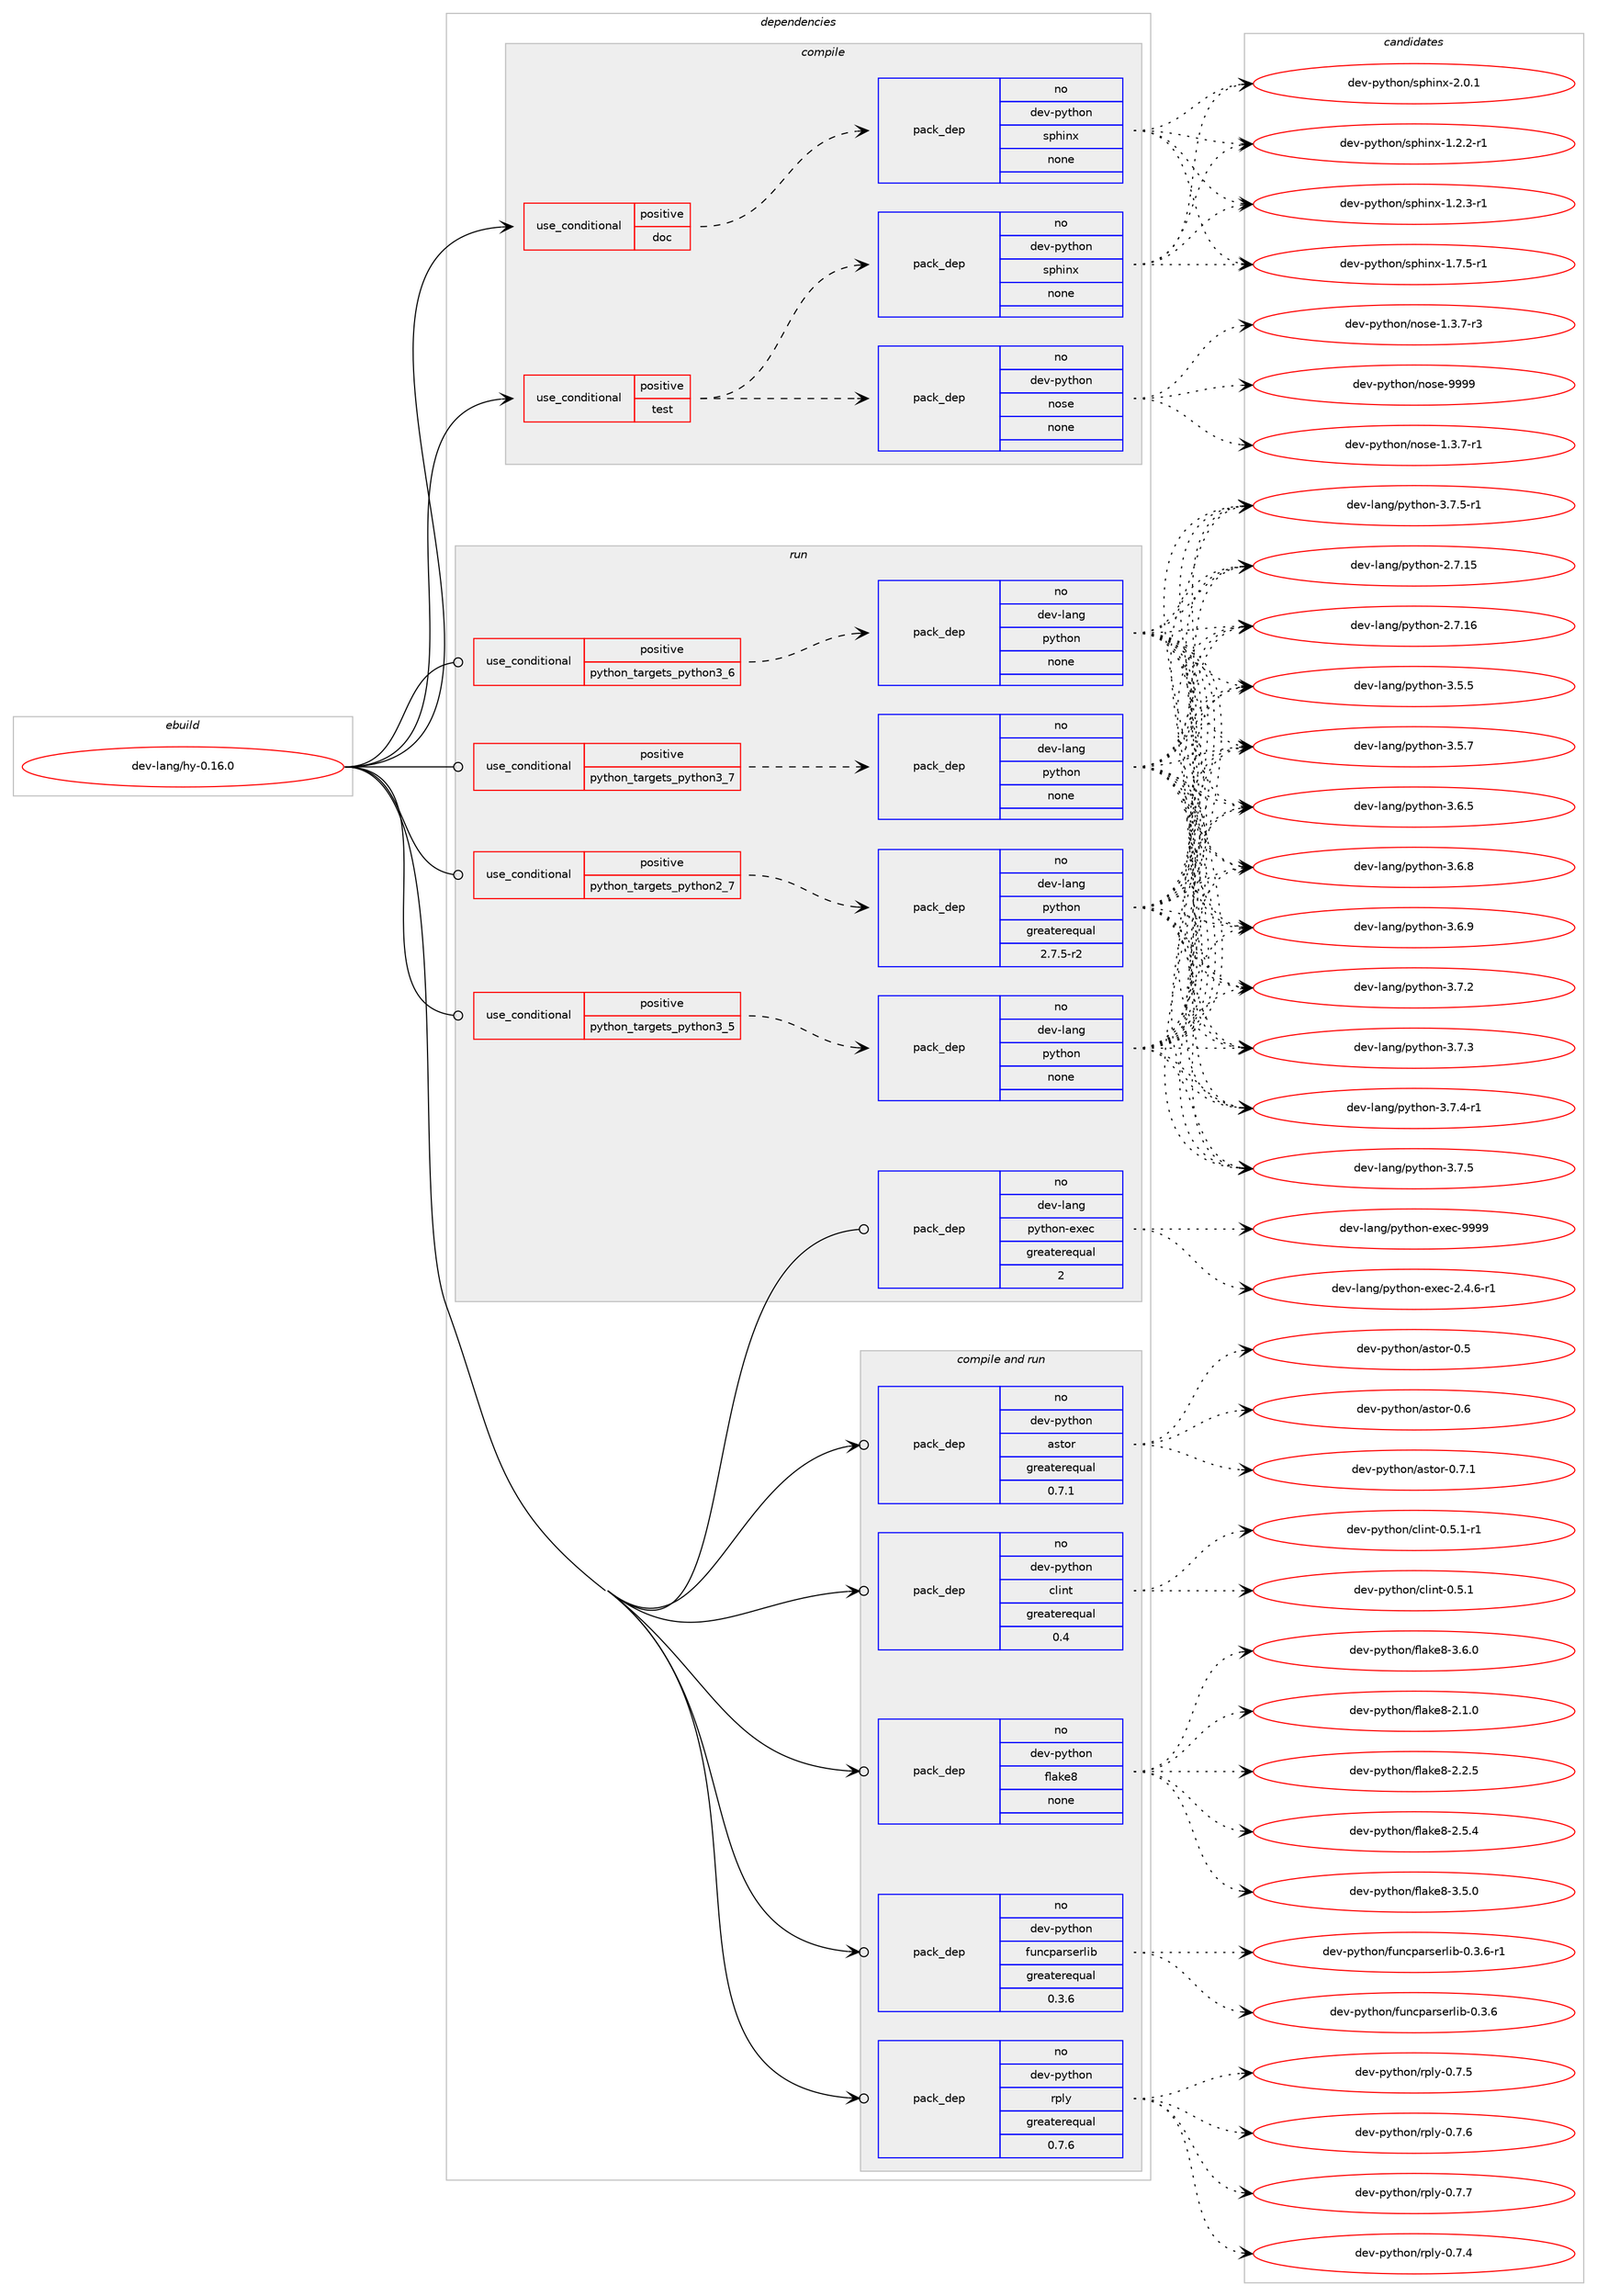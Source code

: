 digraph prolog {

# *************
# Graph options
# *************

newrank=true;
concentrate=true;
compound=true;
graph [rankdir=LR,fontname=Helvetica,fontsize=10,ranksep=1.5];#, ranksep=2.5, nodesep=0.2];
edge  [arrowhead=vee];
node  [fontname=Helvetica,fontsize=10];

# **********
# The ebuild
# **********

subgraph cluster_leftcol {
color=gray;
rank=same;
label=<<i>ebuild</i>>;
id [label="dev-lang/hy-0.16.0", color=red, width=4, href="../dev-lang/hy-0.16.0.svg"];
}

# ****************
# The dependencies
# ****************

subgraph cluster_midcol {
color=gray;
label=<<i>dependencies</i>>;
subgraph cluster_compile {
fillcolor="#eeeeee";
style=filled;
label=<<i>compile</i>>;
subgraph cond129851 {
dependency558422 [label=<<TABLE BORDER="0" CELLBORDER="1" CELLSPACING="0" CELLPADDING="4"><TR><TD ROWSPAN="3" CELLPADDING="10">use_conditional</TD></TR><TR><TD>positive</TD></TR><TR><TD>doc</TD></TR></TABLE>>, shape=none, color=red];
subgraph pack417357 {
dependency558423 [label=<<TABLE BORDER="0" CELLBORDER="1" CELLSPACING="0" CELLPADDING="4" WIDTH="220"><TR><TD ROWSPAN="6" CELLPADDING="30">pack_dep</TD></TR><TR><TD WIDTH="110">no</TD></TR><TR><TD>dev-python</TD></TR><TR><TD>sphinx</TD></TR><TR><TD>none</TD></TR><TR><TD></TD></TR></TABLE>>, shape=none, color=blue];
}
dependency558422:e -> dependency558423:w [weight=20,style="dashed",arrowhead="vee"];
}
id:e -> dependency558422:w [weight=20,style="solid",arrowhead="vee"];
subgraph cond129852 {
dependency558424 [label=<<TABLE BORDER="0" CELLBORDER="1" CELLSPACING="0" CELLPADDING="4"><TR><TD ROWSPAN="3" CELLPADDING="10">use_conditional</TD></TR><TR><TD>positive</TD></TR><TR><TD>test</TD></TR></TABLE>>, shape=none, color=red];
subgraph pack417358 {
dependency558425 [label=<<TABLE BORDER="0" CELLBORDER="1" CELLSPACING="0" CELLPADDING="4" WIDTH="220"><TR><TD ROWSPAN="6" CELLPADDING="30">pack_dep</TD></TR><TR><TD WIDTH="110">no</TD></TR><TR><TD>dev-python</TD></TR><TR><TD>nose</TD></TR><TR><TD>none</TD></TR><TR><TD></TD></TR></TABLE>>, shape=none, color=blue];
}
dependency558424:e -> dependency558425:w [weight=20,style="dashed",arrowhead="vee"];
subgraph pack417359 {
dependency558426 [label=<<TABLE BORDER="0" CELLBORDER="1" CELLSPACING="0" CELLPADDING="4" WIDTH="220"><TR><TD ROWSPAN="6" CELLPADDING="30">pack_dep</TD></TR><TR><TD WIDTH="110">no</TD></TR><TR><TD>dev-python</TD></TR><TR><TD>sphinx</TD></TR><TR><TD>none</TD></TR><TR><TD></TD></TR></TABLE>>, shape=none, color=blue];
}
dependency558424:e -> dependency558426:w [weight=20,style="dashed",arrowhead="vee"];
}
id:e -> dependency558424:w [weight=20,style="solid",arrowhead="vee"];
}
subgraph cluster_compileandrun {
fillcolor="#eeeeee";
style=filled;
label=<<i>compile and run</i>>;
subgraph pack417360 {
dependency558427 [label=<<TABLE BORDER="0" CELLBORDER="1" CELLSPACING="0" CELLPADDING="4" WIDTH="220"><TR><TD ROWSPAN="6" CELLPADDING="30">pack_dep</TD></TR><TR><TD WIDTH="110">no</TD></TR><TR><TD>dev-python</TD></TR><TR><TD>astor</TD></TR><TR><TD>greaterequal</TD></TR><TR><TD>0.7.1</TD></TR></TABLE>>, shape=none, color=blue];
}
id:e -> dependency558427:w [weight=20,style="solid",arrowhead="odotvee"];
subgraph pack417361 {
dependency558428 [label=<<TABLE BORDER="0" CELLBORDER="1" CELLSPACING="0" CELLPADDING="4" WIDTH="220"><TR><TD ROWSPAN="6" CELLPADDING="30">pack_dep</TD></TR><TR><TD WIDTH="110">no</TD></TR><TR><TD>dev-python</TD></TR><TR><TD>clint</TD></TR><TR><TD>greaterequal</TD></TR><TR><TD>0.4</TD></TR></TABLE>>, shape=none, color=blue];
}
id:e -> dependency558428:w [weight=20,style="solid",arrowhead="odotvee"];
subgraph pack417362 {
dependency558429 [label=<<TABLE BORDER="0" CELLBORDER="1" CELLSPACING="0" CELLPADDING="4" WIDTH="220"><TR><TD ROWSPAN="6" CELLPADDING="30">pack_dep</TD></TR><TR><TD WIDTH="110">no</TD></TR><TR><TD>dev-python</TD></TR><TR><TD>flake8</TD></TR><TR><TD>none</TD></TR><TR><TD></TD></TR></TABLE>>, shape=none, color=blue];
}
id:e -> dependency558429:w [weight=20,style="solid",arrowhead="odotvee"];
subgraph pack417363 {
dependency558430 [label=<<TABLE BORDER="0" CELLBORDER="1" CELLSPACING="0" CELLPADDING="4" WIDTH="220"><TR><TD ROWSPAN="6" CELLPADDING="30">pack_dep</TD></TR><TR><TD WIDTH="110">no</TD></TR><TR><TD>dev-python</TD></TR><TR><TD>funcparserlib</TD></TR><TR><TD>greaterequal</TD></TR><TR><TD>0.3.6</TD></TR></TABLE>>, shape=none, color=blue];
}
id:e -> dependency558430:w [weight=20,style="solid",arrowhead="odotvee"];
subgraph pack417364 {
dependency558431 [label=<<TABLE BORDER="0" CELLBORDER="1" CELLSPACING="0" CELLPADDING="4" WIDTH="220"><TR><TD ROWSPAN="6" CELLPADDING="30">pack_dep</TD></TR><TR><TD WIDTH="110">no</TD></TR><TR><TD>dev-python</TD></TR><TR><TD>rply</TD></TR><TR><TD>greaterequal</TD></TR><TR><TD>0.7.6</TD></TR></TABLE>>, shape=none, color=blue];
}
id:e -> dependency558431:w [weight=20,style="solid",arrowhead="odotvee"];
}
subgraph cluster_run {
fillcolor="#eeeeee";
style=filled;
label=<<i>run</i>>;
subgraph cond129853 {
dependency558432 [label=<<TABLE BORDER="0" CELLBORDER="1" CELLSPACING="0" CELLPADDING="4"><TR><TD ROWSPAN="3" CELLPADDING="10">use_conditional</TD></TR><TR><TD>positive</TD></TR><TR><TD>python_targets_python2_7</TD></TR></TABLE>>, shape=none, color=red];
subgraph pack417365 {
dependency558433 [label=<<TABLE BORDER="0" CELLBORDER="1" CELLSPACING="0" CELLPADDING="4" WIDTH="220"><TR><TD ROWSPAN="6" CELLPADDING="30">pack_dep</TD></TR><TR><TD WIDTH="110">no</TD></TR><TR><TD>dev-lang</TD></TR><TR><TD>python</TD></TR><TR><TD>greaterequal</TD></TR><TR><TD>2.7.5-r2</TD></TR></TABLE>>, shape=none, color=blue];
}
dependency558432:e -> dependency558433:w [weight=20,style="dashed",arrowhead="vee"];
}
id:e -> dependency558432:w [weight=20,style="solid",arrowhead="odot"];
subgraph cond129854 {
dependency558434 [label=<<TABLE BORDER="0" CELLBORDER="1" CELLSPACING="0" CELLPADDING="4"><TR><TD ROWSPAN="3" CELLPADDING="10">use_conditional</TD></TR><TR><TD>positive</TD></TR><TR><TD>python_targets_python3_5</TD></TR></TABLE>>, shape=none, color=red];
subgraph pack417366 {
dependency558435 [label=<<TABLE BORDER="0" CELLBORDER="1" CELLSPACING="0" CELLPADDING="4" WIDTH="220"><TR><TD ROWSPAN="6" CELLPADDING="30">pack_dep</TD></TR><TR><TD WIDTH="110">no</TD></TR><TR><TD>dev-lang</TD></TR><TR><TD>python</TD></TR><TR><TD>none</TD></TR><TR><TD></TD></TR></TABLE>>, shape=none, color=blue];
}
dependency558434:e -> dependency558435:w [weight=20,style="dashed",arrowhead="vee"];
}
id:e -> dependency558434:w [weight=20,style="solid",arrowhead="odot"];
subgraph cond129855 {
dependency558436 [label=<<TABLE BORDER="0" CELLBORDER="1" CELLSPACING="0" CELLPADDING="4"><TR><TD ROWSPAN="3" CELLPADDING="10">use_conditional</TD></TR><TR><TD>positive</TD></TR><TR><TD>python_targets_python3_6</TD></TR></TABLE>>, shape=none, color=red];
subgraph pack417367 {
dependency558437 [label=<<TABLE BORDER="0" CELLBORDER="1" CELLSPACING="0" CELLPADDING="4" WIDTH="220"><TR><TD ROWSPAN="6" CELLPADDING="30">pack_dep</TD></TR><TR><TD WIDTH="110">no</TD></TR><TR><TD>dev-lang</TD></TR><TR><TD>python</TD></TR><TR><TD>none</TD></TR><TR><TD></TD></TR></TABLE>>, shape=none, color=blue];
}
dependency558436:e -> dependency558437:w [weight=20,style="dashed",arrowhead="vee"];
}
id:e -> dependency558436:w [weight=20,style="solid",arrowhead="odot"];
subgraph cond129856 {
dependency558438 [label=<<TABLE BORDER="0" CELLBORDER="1" CELLSPACING="0" CELLPADDING="4"><TR><TD ROWSPAN="3" CELLPADDING="10">use_conditional</TD></TR><TR><TD>positive</TD></TR><TR><TD>python_targets_python3_7</TD></TR></TABLE>>, shape=none, color=red];
subgraph pack417368 {
dependency558439 [label=<<TABLE BORDER="0" CELLBORDER="1" CELLSPACING="0" CELLPADDING="4" WIDTH="220"><TR><TD ROWSPAN="6" CELLPADDING="30">pack_dep</TD></TR><TR><TD WIDTH="110">no</TD></TR><TR><TD>dev-lang</TD></TR><TR><TD>python</TD></TR><TR><TD>none</TD></TR><TR><TD></TD></TR></TABLE>>, shape=none, color=blue];
}
dependency558438:e -> dependency558439:w [weight=20,style="dashed",arrowhead="vee"];
}
id:e -> dependency558438:w [weight=20,style="solid",arrowhead="odot"];
subgraph pack417369 {
dependency558440 [label=<<TABLE BORDER="0" CELLBORDER="1" CELLSPACING="0" CELLPADDING="4" WIDTH="220"><TR><TD ROWSPAN="6" CELLPADDING="30">pack_dep</TD></TR><TR><TD WIDTH="110">no</TD></TR><TR><TD>dev-lang</TD></TR><TR><TD>python-exec</TD></TR><TR><TD>greaterequal</TD></TR><TR><TD>2</TD></TR></TABLE>>, shape=none, color=blue];
}
id:e -> dependency558440:w [weight=20,style="solid",arrowhead="odot"];
}
}

# **************
# The candidates
# **************

subgraph cluster_choices {
rank=same;
color=gray;
label=<<i>candidates</i>>;

subgraph choice417357 {
color=black;
nodesep=1;
choice10010111845112121116104111110471151121041051101204549465046504511449 [label="dev-python/sphinx-1.2.2-r1", color=red, width=4,href="../dev-python/sphinx-1.2.2-r1.svg"];
choice10010111845112121116104111110471151121041051101204549465046514511449 [label="dev-python/sphinx-1.2.3-r1", color=red, width=4,href="../dev-python/sphinx-1.2.3-r1.svg"];
choice10010111845112121116104111110471151121041051101204549465546534511449 [label="dev-python/sphinx-1.7.5-r1", color=red, width=4,href="../dev-python/sphinx-1.7.5-r1.svg"];
choice1001011184511212111610411111047115112104105110120455046484649 [label="dev-python/sphinx-2.0.1", color=red, width=4,href="../dev-python/sphinx-2.0.1.svg"];
dependency558423:e -> choice10010111845112121116104111110471151121041051101204549465046504511449:w [style=dotted,weight="100"];
dependency558423:e -> choice10010111845112121116104111110471151121041051101204549465046514511449:w [style=dotted,weight="100"];
dependency558423:e -> choice10010111845112121116104111110471151121041051101204549465546534511449:w [style=dotted,weight="100"];
dependency558423:e -> choice1001011184511212111610411111047115112104105110120455046484649:w [style=dotted,weight="100"];
}
subgraph choice417358 {
color=black;
nodesep=1;
choice10010111845112121116104111110471101111151014549465146554511449 [label="dev-python/nose-1.3.7-r1", color=red, width=4,href="../dev-python/nose-1.3.7-r1.svg"];
choice10010111845112121116104111110471101111151014549465146554511451 [label="dev-python/nose-1.3.7-r3", color=red, width=4,href="../dev-python/nose-1.3.7-r3.svg"];
choice10010111845112121116104111110471101111151014557575757 [label="dev-python/nose-9999", color=red, width=4,href="../dev-python/nose-9999.svg"];
dependency558425:e -> choice10010111845112121116104111110471101111151014549465146554511449:w [style=dotted,weight="100"];
dependency558425:e -> choice10010111845112121116104111110471101111151014549465146554511451:w [style=dotted,weight="100"];
dependency558425:e -> choice10010111845112121116104111110471101111151014557575757:w [style=dotted,weight="100"];
}
subgraph choice417359 {
color=black;
nodesep=1;
choice10010111845112121116104111110471151121041051101204549465046504511449 [label="dev-python/sphinx-1.2.2-r1", color=red, width=4,href="../dev-python/sphinx-1.2.2-r1.svg"];
choice10010111845112121116104111110471151121041051101204549465046514511449 [label="dev-python/sphinx-1.2.3-r1", color=red, width=4,href="../dev-python/sphinx-1.2.3-r1.svg"];
choice10010111845112121116104111110471151121041051101204549465546534511449 [label="dev-python/sphinx-1.7.5-r1", color=red, width=4,href="../dev-python/sphinx-1.7.5-r1.svg"];
choice1001011184511212111610411111047115112104105110120455046484649 [label="dev-python/sphinx-2.0.1", color=red, width=4,href="../dev-python/sphinx-2.0.1.svg"];
dependency558426:e -> choice10010111845112121116104111110471151121041051101204549465046504511449:w [style=dotted,weight="100"];
dependency558426:e -> choice10010111845112121116104111110471151121041051101204549465046514511449:w [style=dotted,weight="100"];
dependency558426:e -> choice10010111845112121116104111110471151121041051101204549465546534511449:w [style=dotted,weight="100"];
dependency558426:e -> choice1001011184511212111610411111047115112104105110120455046484649:w [style=dotted,weight="100"];
}
subgraph choice417360 {
color=black;
nodesep=1;
choice10010111845112121116104111110479711511611111445484653 [label="dev-python/astor-0.5", color=red, width=4,href="../dev-python/astor-0.5.svg"];
choice10010111845112121116104111110479711511611111445484654 [label="dev-python/astor-0.6", color=red, width=4,href="../dev-python/astor-0.6.svg"];
choice100101118451121211161041111104797115116111114454846554649 [label="dev-python/astor-0.7.1", color=red, width=4,href="../dev-python/astor-0.7.1.svg"];
dependency558427:e -> choice10010111845112121116104111110479711511611111445484653:w [style=dotted,weight="100"];
dependency558427:e -> choice10010111845112121116104111110479711511611111445484654:w [style=dotted,weight="100"];
dependency558427:e -> choice100101118451121211161041111104797115116111114454846554649:w [style=dotted,weight="100"];
}
subgraph choice417361 {
color=black;
nodesep=1;
choice100101118451121211161041111104799108105110116454846534649 [label="dev-python/clint-0.5.1", color=red, width=4,href="../dev-python/clint-0.5.1.svg"];
choice1001011184511212111610411111047991081051101164548465346494511449 [label="dev-python/clint-0.5.1-r1", color=red, width=4,href="../dev-python/clint-0.5.1-r1.svg"];
dependency558428:e -> choice100101118451121211161041111104799108105110116454846534649:w [style=dotted,weight="100"];
dependency558428:e -> choice1001011184511212111610411111047991081051101164548465346494511449:w [style=dotted,weight="100"];
}
subgraph choice417362 {
color=black;
nodesep=1;
choice10010111845112121116104111110471021089710710156455046494648 [label="dev-python/flake8-2.1.0", color=red, width=4,href="../dev-python/flake8-2.1.0.svg"];
choice10010111845112121116104111110471021089710710156455046504653 [label="dev-python/flake8-2.2.5", color=red, width=4,href="../dev-python/flake8-2.2.5.svg"];
choice10010111845112121116104111110471021089710710156455046534652 [label="dev-python/flake8-2.5.4", color=red, width=4,href="../dev-python/flake8-2.5.4.svg"];
choice10010111845112121116104111110471021089710710156455146534648 [label="dev-python/flake8-3.5.0", color=red, width=4,href="../dev-python/flake8-3.5.0.svg"];
choice10010111845112121116104111110471021089710710156455146544648 [label="dev-python/flake8-3.6.0", color=red, width=4,href="../dev-python/flake8-3.6.0.svg"];
dependency558429:e -> choice10010111845112121116104111110471021089710710156455046494648:w [style=dotted,weight="100"];
dependency558429:e -> choice10010111845112121116104111110471021089710710156455046504653:w [style=dotted,weight="100"];
dependency558429:e -> choice10010111845112121116104111110471021089710710156455046534652:w [style=dotted,weight="100"];
dependency558429:e -> choice10010111845112121116104111110471021089710710156455146534648:w [style=dotted,weight="100"];
dependency558429:e -> choice10010111845112121116104111110471021089710710156455146544648:w [style=dotted,weight="100"];
}
subgraph choice417363 {
color=black;
nodesep=1;
choice1001011184511212111610411111047102117110991129711411510111410810598454846514654 [label="dev-python/funcparserlib-0.3.6", color=red, width=4,href="../dev-python/funcparserlib-0.3.6.svg"];
choice10010111845112121116104111110471021171109911297114115101114108105984548465146544511449 [label="dev-python/funcparserlib-0.3.6-r1", color=red, width=4,href="../dev-python/funcparserlib-0.3.6-r1.svg"];
dependency558430:e -> choice1001011184511212111610411111047102117110991129711411510111410810598454846514654:w [style=dotted,weight="100"];
dependency558430:e -> choice10010111845112121116104111110471021171109911297114115101114108105984548465146544511449:w [style=dotted,weight="100"];
}
subgraph choice417364 {
color=black;
nodesep=1;
choice1001011184511212111610411111047114112108121454846554652 [label="dev-python/rply-0.7.4", color=red, width=4,href="../dev-python/rply-0.7.4.svg"];
choice1001011184511212111610411111047114112108121454846554653 [label="dev-python/rply-0.7.5", color=red, width=4,href="../dev-python/rply-0.7.5.svg"];
choice1001011184511212111610411111047114112108121454846554654 [label="dev-python/rply-0.7.6", color=red, width=4,href="../dev-python/rply-0.7.6.svg"];
choice1001011184511212111610411111047114112108121454846554655 [label="dev-python/rply-0.7.7", color=red, width=4,href="../dev-python/rply-0.7.7.svg"];
dependency558431:e -> choice1001011184511212111610411111047114112108121454846554652:w [style=dotted,weight="100"];
dependency558431:e -> choice1001011184511212111610411111047114112108121454846554653:w [style=dotted,weight="100"];
dependency558431:e -> choice1001011184511212111610411111047114112108121454846554654:w [style=dotted,weight="100"];
dependency558431:e -> choice1001011184511212111610411111047114112108121454846554655:w [style=dotted,weight="100"];
}
subgraph choice417365 {
color=black;
nodesep=1;
choice10010111845108971101034711212111610411111045504655464953 [label="dev-lang/python-2.7.15", color=red, width=4,href="../dev-lang/python-2.7.15.svg"];
choice10010111845108971101034711212111610411111045504655464954 [label="dev-lang/python-2.7.16", color=red, width=4,href="../dev-lang/python-2.7.16.svg"];
choice100101118451089711010347112121116104111110455146534653 [label="dev-lang/python-3.5.5", color=red, width=4,href="../dev-lang/python-3.5.5.svg"];
choice100101118451089711010347112121116104111110455146534655 [label="dev-lang/python-3.5.7", color=red, width=4,href="../dev-lang/python-3.5.7.svg"];
choice100101118451089711010347112121116104111110455146544653 [label="dev-lang/python-3.6.5", color=red, width=4,href="../dev-lang/python-3.6.5.svg"];
choice100101118451089711010347112121116104111110455146544656 [label="dev-lang/python-3.6.8", color=red, width=4,href="../dev-lang/python-3.6.8.svg"];
choice100101118451089711010347112121116104111110455146544657 [label="dev-lang/python-3.6.9", color=red, width=4,href="../dev-lang/python-3.6.9.svg"];
choice100101118451089711010347112121116104111110455146554650 [label="dev-lang/python-3.7.2", color=red, width=4,href="../dev-lang/python-3.7.2.svg"];
choice100101118451089711010347112121116104111110455146554651 [label="dev-lang/python-3.7.3", color=red, width=4,href="../dev-lang/python-3.7.3.svg"];
choice1001011184510897110103471121211161041111104551465546524511449 [label="dev-lang/python-3.7.4-r1", color=red, width=4,href="../dev-lang/python-3.7.4-r1.svg"];
choice100101118451089711010347112121116104111110455146554653 [label="dev-lang/python-3.7.5", color=red, width=4,href="../dev-lang/python-3.7.5.svg"];
choice1001011184510897110103471121211161041111104551465546534511449 [label="dev-lang/python-3.7.5-r1", color=red, width=4,href="../dev-lang/python-3.7.5-r1.svg"];
dependency558433:e -> choice10010111845108971101034711212111610411111045504655464953:w [style=dotted,weight="100"];
dependency558433:e -> choice10010111845108971101034711212111610411111045504655464954:w [style=dotted,weight="100"];
dependency558433:e -> choice100101118451089711010347112121116104111110455146534653:w [style=dotted,weight="100"];
dependency558433:e -> choice100101118451089711010347112121116104111110455146534655:w [style=dotted,weight="100"];
dependency558433:e -> choice100101118451089711010347112121116104111110455146544653:w [style=dotted,weight="100"];
dependency558433:e -> choice100101118451089711010347112121116104111110455146544656:w [style=dotted,weight="100"];
dependency558433:e -> choice100101118451089711010347112121116104111110455146544657:w [style=dotted,weight="100"];
dependency558433:e -> choice100101118451089711010347112121116104111110455146554650:w [style=dotted,weight="100"];
dependency558433:e -> choice100101118451089711010347112121116104111110455146554651:w [style=dotted,weight="100"];
dependency558433:e -> choice1001011184510897110103471121211161041111104551465546524511449:w [style=dotted,weight="100"];
dependency558433:e -> choice100101118451089711010347112121116104111110455146554653:w [style=dotted,weight="100"];
dependency558433:e -> choice1001011184510897110103471121211161041111104551465546534511449:w [style=dotted,weight="100"];
}
subgraph choice417366 {
color=black;
nodesep=1;
choice10010111845108971101034711212111610411111045504655464953 [label="dev-lang/python-2.7.15", color=red, width=4,href="../dev-lang/python-2.7.15.svg"];
choice10010111845108971101034711212111610411111045504655464954 [label="dev-lang/python-2.7.16", color=red, width=4,href="../dev-lang/python-2.7.16.svg"];
choice100101118451089711010347112121116104111110455146534653 [label="dev-lang/python-3.5.5", color=red, width=4,href="../dev-lang/python-3.5.5.svg"];
choice100101118451089711010347112121116104111110455146534655 [label="dev-lang/python-3.5.7", color=red, width=4,href="../dev-lang/python-3.5.7.svg"];
choice100101118451089711010347112121116104111110455146544653 [label="dev-lang/python-3.6.5", color=red, width=4,href="../dev-lang/python-3.6.5.svg"];
choice100101118451089711010347112121116104111110455146544656 [label="dev-lang/python-3.6.8", color=red, width=4,href="../dev-lang/python-3.6.8.svg"];
choice100101118451089711010347112121116104111110455146544657 [label="dev-lang/python-3.6.9", color=red, width=4,href="../dev-lang/python-3.6.9.svg"];
choice100101118451089711010347112121116104111110455146554650 [label="dev-lang/python-3.7.2", color=red, width=4,href="../dev-lang/python-3.7.2.svg"];
choice100101118451089711010347112121116104111110455146554651 [label="dev-lang/python-3.7.3", color=red, width=4,href="../dev-lang/python-3.7.3.svg"];
choice1001011184510897110103471121211161041111104551465546524511449 [label="dev-lang/python-3.7.4-r1", color=red, width=4,href="../dev-lang/python-3.7.4-r1.svg"];
choice100101118451089711010347112121116104111110455146554653 [label="dev-lang/python-3.7.5", color=red, width=4,href="../dev-lang/python-3.7.5.svg"];
choice1001011184510897110103471121211161041111104551465546534511449 [label="dev-lang/python-3.7.5-r1", color=red, width=4,href="../dev-lang/python-3.7.5-r1.svg"];
dependency558435:e -> choice10010111845108971101034711212111610411111045504655464953:w [style=dotted,weight="100"];
dependency558435:e -> choice10010111845108971101034711212111610411111045504655464954:w [style=dotted,weight="100"];
dependency558435:e -> choice100101118451089711010347112121116104111110455146534653:w [style=dotted,weight="100"];
dependency558435:e -> choice100101118451089711010347112121116104111110455146534655:w [style=dotted,weight="100"];
dependency558435:e -> choice100101118451089711010347112121116104111110455146544653:w [style=dotted,weight="100"];
dependency558435:e -> choice100101118451089711010347112121116104111110455146544656:w [style=dotted,weight="100"];
dependency558435:e -> choice100101118451089711010347112121116104111110455146544657:w [style=dotted,weight="100"];
dependency558435:e -> choice100101118451089711010347112121116104111110455146554650:w [style=dotted,weight="100"];
dependency558435:e -> choice100101118451089711010347112121116104111110455146554651:w [style=dotted,weight="100"];
dependency558435:e -> choice1001011184510897110103471121211161041111104551465546524511449:w [style=dotted,weight="100"];
dependency558435:e -> choice100101118451089711010347112121116104111110455146554653:w [style=dotted,weight="100"];
dependency558435:e -> choice1001011184510897110103471121211161041111104551465546534511449:w [style=dotted,weight="100"];
}
subgraph choice417367 {
color=black;
nodesep=1;
choice10010111845108971101034711212111610411111045504655464953 [label="dev-lang/python-2.7.15", color=red, width=4,href="../dev-lang/python-2.7.15.svg"];
choice10010111845108971101034711212111610411111045504655464954 [label="dev-lang/python-2.7.16", color=red, width=4,href="../dev-lang/python-2.7.16.svg"];
choice100101118451089711010347112121116104111110455146534653 [label="dev-lang/python-3.5.5", color=red, width=4,href="../dev-lang/python-3.5.5.svg"];
choice100101118451089711010347112121116104111110455146534655 [label="dev-lang/python-3.5.7", color=red, width=4,href="../dev-lang/python-3.5.7.svg"];
choice100101118451089711010347112121116104111110455146544653 [label="dev-lang/python-3.6.5", color=red, width=4,href="../dev-lang/python-3.6.5.svg"];
choice100101118451089711010347112121116104111110455146544656 [label="dev-lang/python-3.6.8", color=red, width=4,href="../dev-lang/python-3.6.8.svg"];
choice100101118451089711010347112121116104111110455146544657 [label="dev-lang/python-3.6.9", color=red, width=4,href="../dev-lang/python-3.6.9.svg"];
choice100101118451089711010347112121116104111110455146554650 [label="dev-lang/python-3.7.2", color=red, width=4,href="../dev-lang/python-3.7.2.svg"];
choice100101118451089711010347112121116104111110455146554651 [label="dev-lang/python-3.7.3", color=red, width=4,href="../dev-lang/python-3.7.3.svg"];
choice1001011184510897110103471121211161041111104551465546524511449 [label="dev-lang/python-3.7.4-r1", color=red, width=4,href="../dev-lang/python-3.7.4-r1.svg"];
choice100101118451089711010347112121116104111110455146554653 [label="dev-lang/python-3.7.5", color=red, width=4,href="../dev-lang/python-3.7.5.svg"];
choice1001011184510897110103471121211161041111104551465546534511449 [label="dev-lang/python-3.7.5-r1", color=red, width=4,href="../dev-lang/python-3.7.5-r1.svg"];
dependency558437:e -> choice10010111845108971101034711212111610411111045504655464953:w [style=dotted,weight="100"];
dependency558437:e -> choice10010111845108971101034711212111610411111045504655464954:w [style=dotted,weight="100"];
dependency558437:e -> choice100101118451089711010347112121116104111110455146534653:w [style=dotted,weight="100"];
dependency558437:e -> choice100101118451089711010347112121116104111110455146534655:w [style=dotted,weight="100"];
dependency558437:e -> choice100101118451089711010347112121116104111110455146544653:w [style=dotted,weight="100"];
dependency558437:e -> choice100101118451089711010347112121116104111110455146544656:w [style=dotted,weight="100"];
dependency558437:e -> choice100101118451089711010347112121116104111110455146544657:w [style=dotted,weight="100"];
dependency558437:e -> choice100101118451089711010347112121116104111110455146554650:w [style=dotted,weight="100"];
dependency558437:e -> choice100101118451089711010347112121116104111110455146554651:w [style=dotted,weight="100"];
dependency558437:e -> choice1001011184510897110103471121211161041111104551465546524511449:w [style=dotted,weight="100"];
dependency558437:e -> choice100101118451089711010347112121116104111110455146554653:w [style=dotted,weight="100"];
dependency558437:e -> choice1001011184510897110103471121211161041111104551465546534511449:w [style=dotted,weight="100"];
}
subgraph choice417368 {
color=black;
nodesep=1;
choice10010111845108971101034711212111610411111045504655464953 [label="dev-lang/python-2.7.15", color=red, width=4,href="../dev-lang/python-2.7.15.svg"];
choice10010111845108971101034711212111610411111045504655464954 [label="dev-lang/python-2.7.16", color=red, width=4,href="../dev-lang/python-2.7.16.svg"];
choice100101118451089711010347112121116104111110455146534653 [label="dev-lang/python-3.5.5", color=red, width=4,href="../dev-lang/python-3.5.5.svg"];
choice100101118451089711010347112121116104111110455146534655 [label="dev-lang/python-3.5.7", color=red, width=4,href="../dev-lang/python-3.5.7.svg"];
choice100101118451089711010347112121116104111110455146544653 [label="dev-lang/python-3.6.5", color=red, width=4,href="../dev-lang/python-3.6.5.svg"];
choice100101118451089711010347112121116104111110455146544656 [label="dev-lang/python-3.6.8", color=red, width=4,href="../dev-lang/python-3.6.8.svg"];
choice100101118451089711010347112121116104111110455146544657 [label="dev-lang/python-3.6.9", color=red, width=4,href="../dev-lang/python-3.6.9.svg"];
choice100101118451089711010347112121116104111110455146554650 [label="dev-lang/python-3.7.2", color=red, width=4,href="../dev-lang/python-3.7.2.svg"];
choice100101118451089711010347112121116104111110455146554651 [label="dev-lang/python-3.7.3", color=red, width=4,href="../dev-lang/python-3.7.3.svg"];
choice1001011184510897110103471121211161041111104551465546524511449 [label="dev-lang/python-3.7.4-r1", color=red, width=4,href="../dev-lang/python-3.7.4-r1.svg"];
choice100101118451089711010347112121116104111110455146554653 [label="dev-lang/python-3.7.5", color=red, width=4,href="../dev-lang/python-3.7.5.svg"];
choice1001011184510897110103471121211161041111104551465546534511449 [label="dev-lang/python-3.7.5-r1", color=red, width=4,href="../dev-lang/python-3.7.5-r1.svg"];
dependency558439:e -> choice10010111845108971101034711212111610411111045504655464953:w [style=dotted,weight="100"];
dependency558439:e -> choice10010111845108971101034711212111610411111045504655464954:w [style=dotted,weight="100"];
dependency558439:e -> choice100101118451089711010347112121116104111110455146534653:w [style=dotted,weight="100"];
dependency558439:e -> choice100101118451089711010347112121116104111110455146534655:w [style=dotted,weight="100"];
dependency558439:e -> choice100101118451089711010347112121116104111110455146544653:w [style=dotted,weight="100"];
dependency558439:e -> choice100101118451089711010347112121116104111110455146544656:w [style=dotted,weight="100"];
dependency558439:e -> choice100101118451089711010347112121116104111110455146544657:w [style=dotted,weight="100"];
dependency558439:e -> choice100101118451089711010347112121116104111110455146554650:w [style=dotted,weight="100"];
dependency558439:e -> choice100101118451089711010347112121116104111110455146554651:w [style=dotted,weight="100"];
dependency558439:e -> choice1001011184510897110103471121211161041111104551465546524511449:w [style=dotted,weight="100"];
dependency558439:e -> choice100101118451089711010347112121116104111110455146554653:w [style=dotted,weight="100"];
dependency558439:e -> choice1001011184510897110103471121211161041111104551465546534511449:w [style=dotted,weight="100"];
}
subgraph choice417369 {
color=black;
nodesep=1;
choice10010111845108971101034711212111610411111045101120101994550465246544511449 [label="dev-lang/python-exec-2.4.6-r1", color=red, width=4,href="../dev-lang/python-exec-2.4.6-r1.svg"];
choice10010111845108971101034711212111610411111045101120101994557575757 [label="dev-lang/python-exec-9999", color=red, width=4,href="../dev-lang/python-exec-9999.svg"];
dependency558440:e -> choice10010111845108971101034711212111610411111045101120101994550465246544511449:w [style=dotted,weight="100"];
dependency558440:e -> choice10010111845108971101034711212111610411111045101120101994557575757:w [style=dotted,weight="100"];
}
}

}
